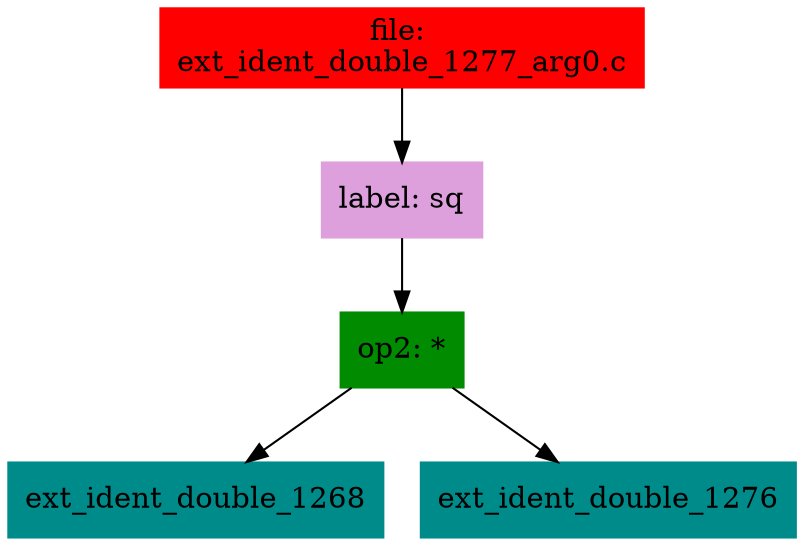 digraph G {
node [shape=box]

0 [label="file: 
ext_ident_double_1277_arg0.c",color=red, style=filled]
1 [label="label: sq",color=plum, style=filled]
0 -> 1
2 [label="op2: *",color=green4, style=filled]
1 -> 2
3 [label="ext_ident_double_1268",color=cyan4, style=filled]
2 -> 3
293 [label="ext_ident_double_1276",color=cyan4, style=filled]
2 -> 293


}

